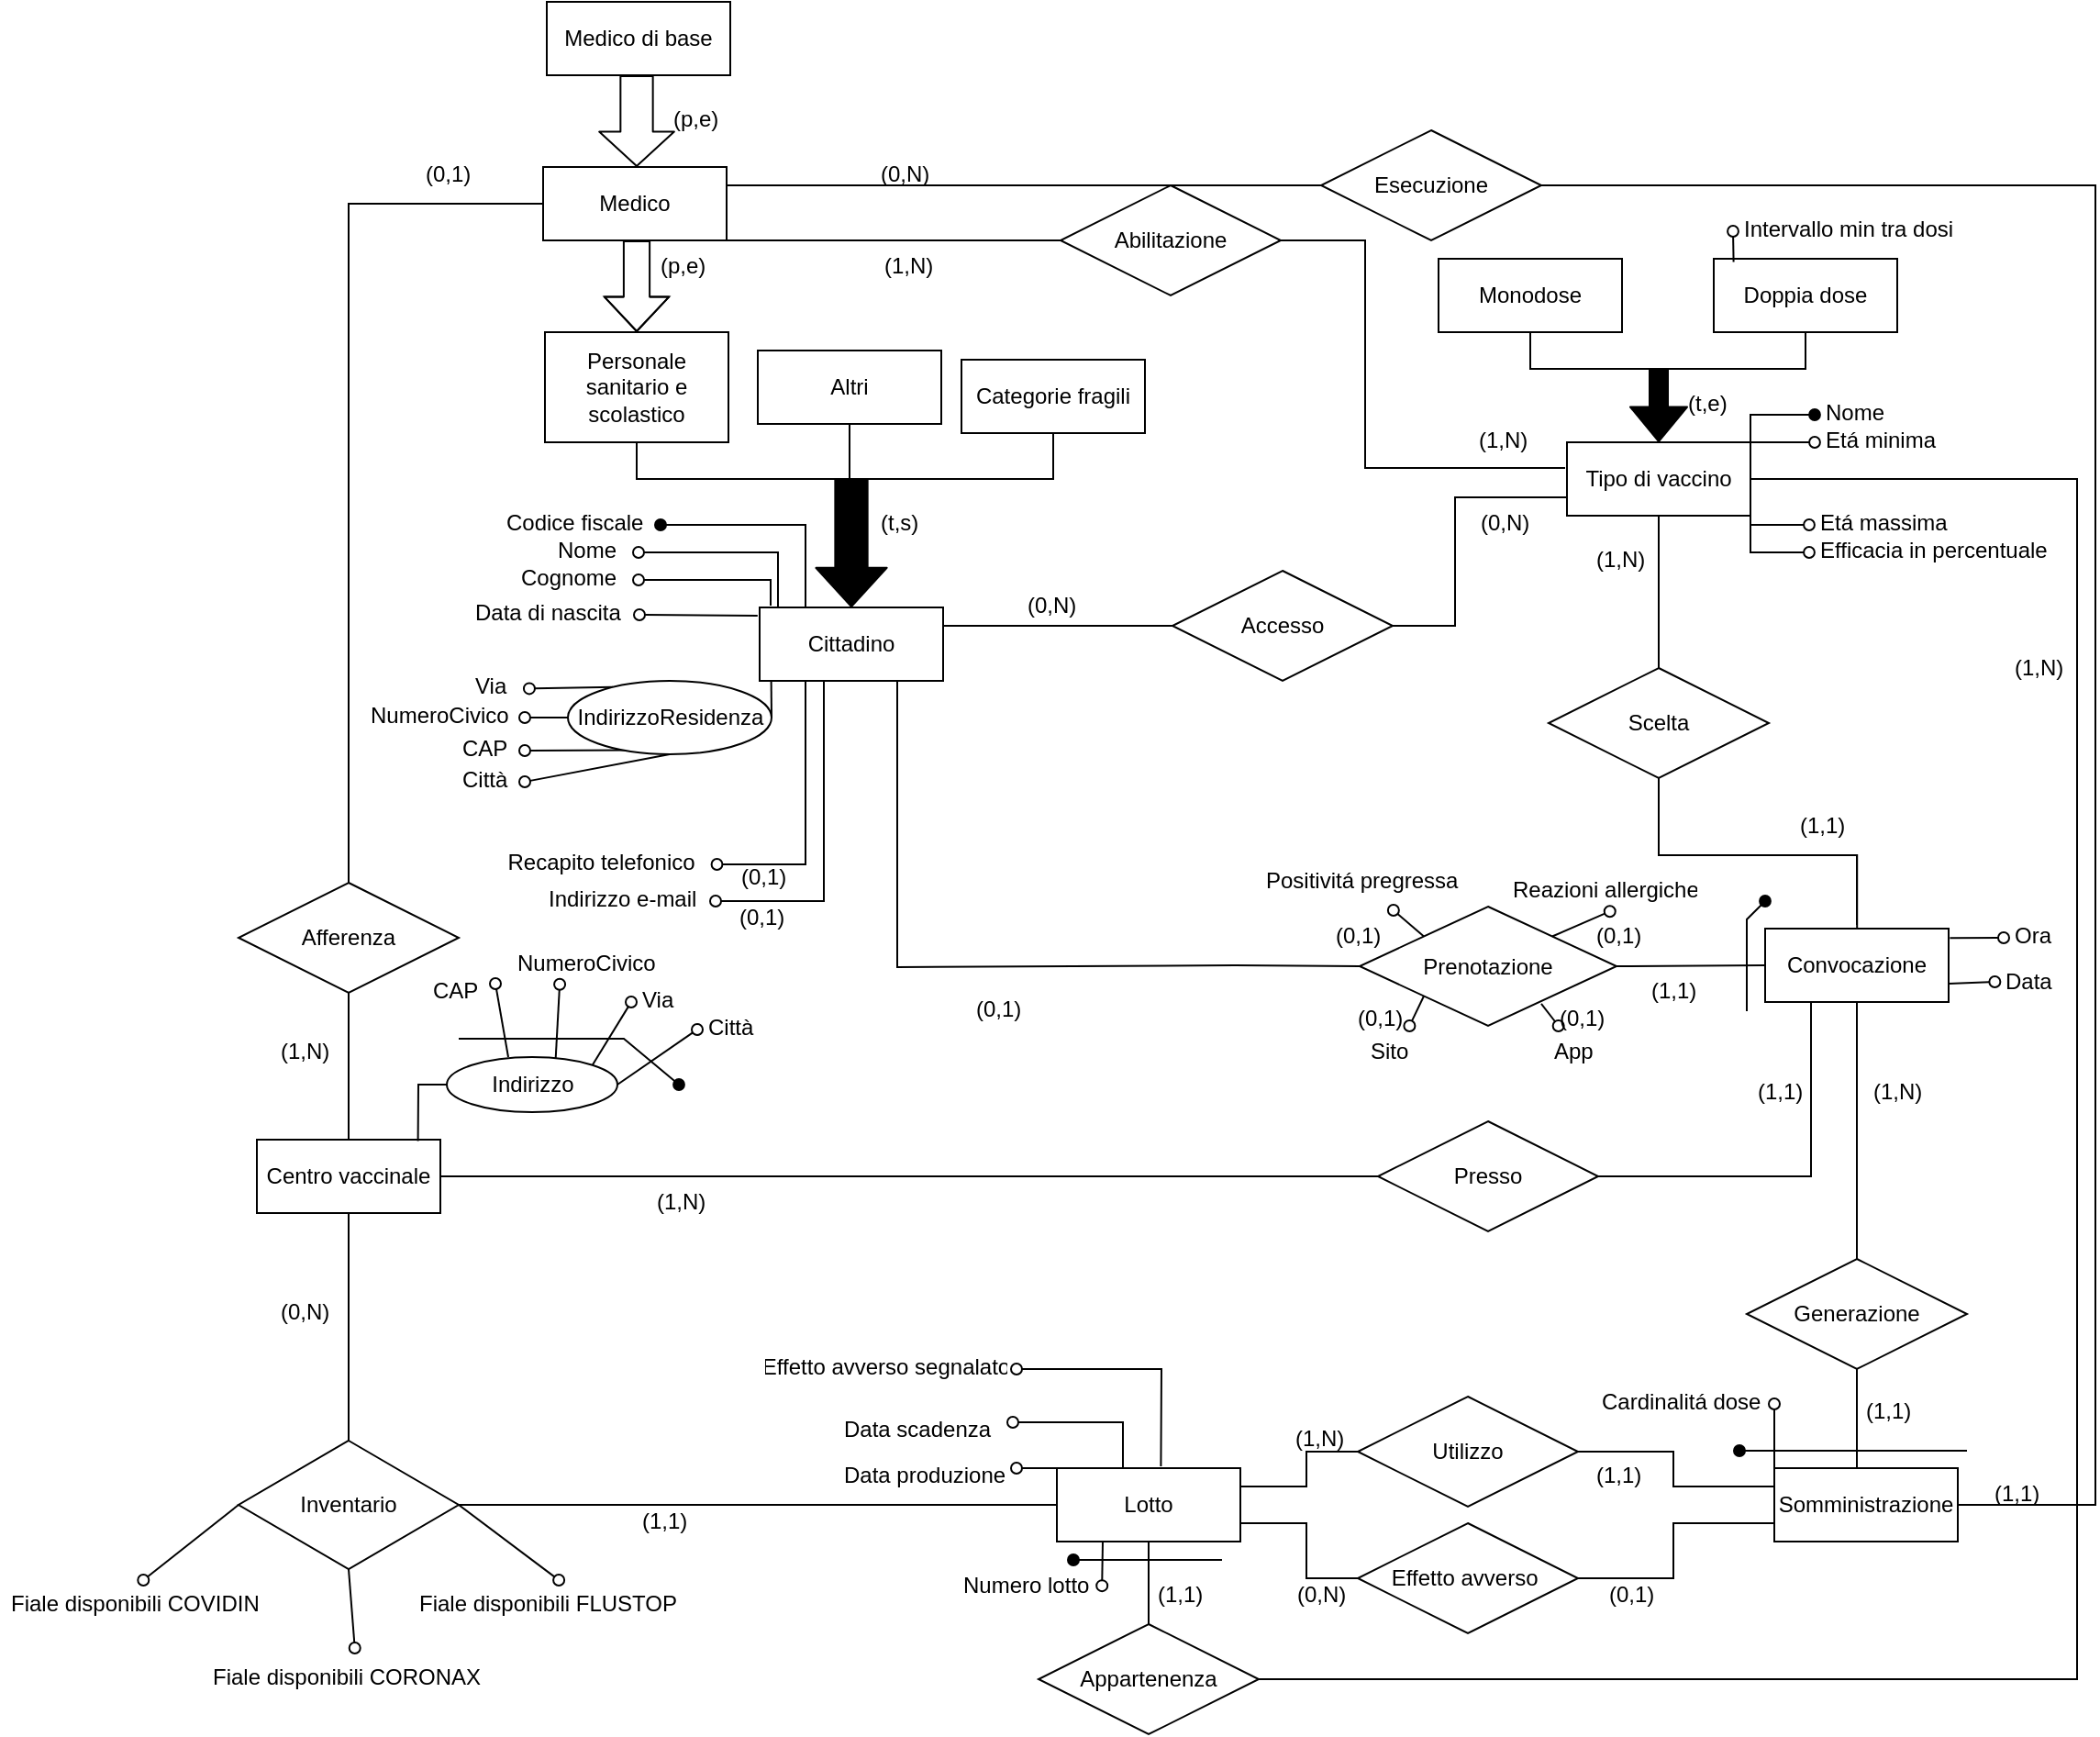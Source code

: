 <mxfile version="16.5.2" type="device"><diagram id="J8e48id7lene4B9z9MyO" name="Page-1"><mxGraphModel dx="1070" dy="587" grid="1" gridSize="10" guides="1" tooltips="1" connect="1" arrows="1" fold="1" page="1" pageScale="1" pageWidth="827" pageHeight="1169" math="0" shadow="0"><root><mxCell id="0"/><mxCell id="1" parent="0"/><mxCell id="CcGG4xX0fcOLnZMbRFXg-1" value="" style="endArrow=none;html=1;endSize=5.9;fillColor=#000000;exitX=0.005;exitY=0.5;exitDx=0;exitDy=0;endFill=0;startArrow=oval;startFill=0;entryX=1;entryY=0.75;entryDx=0;entryDy=0;rounded=0;exitPerimeter=0;" edge="1" parent="1" source="CcGG4xX0fcOLnZMbRFXg-67" target="CcGG4xX0fcOLnZMbRFXg-65"><mxGeometry width="50" height="50" relative="1" as="geometry"><mxPoint x="1242" y="570" as="sourcePoint"/><mxPoint x="1222" y="620" as="targetPoint"/><Array as="points"/></mxGeometry></mxCell><mxCell id="CcGG4xX0fcOLnZMbRFXg-2" value="" style="endArrow=oval;html=1;rounded=0;exitX=0.25;exitY=0;exitDx=0;exitDy=0;endFill=1;entryX=1;entryY=0.5;entryDx=0;entryDy=0;" edge="1" parent="1" source="CcGG4xX0fcOLnZMbRFXg-134" target="CcGG4xX0fcOLnZMbRFXg-4"><mxGeometry relative="1" as="geometry"><mxPoint x="754" y="400" as="sourcePoint"/><mxPoint x="784" y="460" as="targetPoint"/><Array as="points"><mxPoint x="669" y="405"/></Array></mxGeometry></mxCell><mxCell id="CcGG4xX0fcOLnZMbRFXg-3" value="" style="shape=flexArrow;endArrow=classic;html=1;width=17.647;endSize=6.688;entryX=0.5;entryY=0;entryDx=0;entryDy=0;fillColor=#000000;" edge="1" parent="1" target="CcGG4xX0fcOLnZMbRFXg-134"><mxGeometry width="50" height="50" relative="1" as="geometry"><mxPoint x="694" y="380" as="sourcePoint"/><mxPoint x="714" y="340" as="targetPoint"/></mxGeometry></mxCell><mxCell id="CcGG4xX0fcOLnZMbRFXg-4" value="Codice fiscale" style="text;strokeColor=none;fillColor=none;spacingLeft=4;spacingRight=4;overflow=hidden;rotatable=0;points=[[0,0.5],[1,0.5]];portConstraint=eastwest;fontSize=12;" vertex="1" parent="1"><mxGeometry x="500" y="390" width="90" height="30" as="geometry"/></mxCell><mxCell id="CcGG4xX0fcOLnZMbRFXg-5" value="" style="edgeStyle=none;rounded=0;orthogonalLoop=1;jettySize=auto;html=1;endArrow=none;endFill=0;exitX=1;exitY=0.5;exitDx=0;exitDy=0;startArrow=oval;startFill=0;" edge="1" parent="1" source="CcGG4xX0fcOLnZMbRFXg-7"><mxGeometry relative="1" as="geometry"><mxPoint x="650" y="449" as="targetPoint"/><Array as="points"><mxPoint x="650" y="435"/></Array></mxGeometry></mxCell><mxCell id="CcGG4xX0fcOLnZMbRFXg-6" value="Nome" style="text;strokeColor=none;fillColor=none;spacingLeft=4;spacingRight=4;overflow=hidden;rotatable=0;points=[[0,0.5],[1,0.5]];portConstraint=eastwest;fontSize=12;" vertex="1" parent="1"><mxGeometry x="528" y="405" width="50" height="30" as="geometry"/></mxCell><mxCell id="CcGG4xX0fcOLnZMbRFXg-7" value="Cognome" style="text;strokeColor=none;fillColor=none;spacingLeft=4;spacingRight=4;overflow=hidden;rotatable=0;points=[[0,0.5],[1,0.5]];portConstraint=eastwest;fontSize=12;" vertex="1" parent="1"><mxGeometry x="508" y="420" width="70" height="30" as="geometry"/></mxCell><mxCell id="CcGG4xX0fcOLnZMbRFXg-8" value="Data di nascita" style="text;strokeColor=none;fillColor=none;spacingLeft=4;spacingRight=4;overflow=hidden;rotatable=0;points=[[0,0.5],[1,0.5]];portConstraint=eastwest;fontSize=12;" vertex="1" parent="1"><mxGeometry x="483" y="439" width="95.5" height="30" as="geometry"/></mxCell><mxCell id="CcGG4xX0fcOLnZMbRFXg-9" value="Via" style="text;strokeColor=none;fillColor=none;spacingLeft=4;spacingRight=4;overflow=hidden;rotatable=0;points=[[0,0.5],[1,0.5]];portConstraint=eastwest;fontSize=12;" vertex="1" parent="1"><mxGeometry x="483" y="479" width="33" height="20" as="geometry"/></mxCell><mxCell id="CcGG4xX0fcOLnZMbRFXg-10" value="CAP" style="text;strokeColor=none;fillColor=none;spacingLeft=4;spacingRight=4;overflow=hidden;rotatable=0;points=[[0,0.5],[1,0.5]];portConstraint=eastwest;fontSize=12;" vertex="1" parent="1"><mxGeometry x="476" y="513" width="40" height="30" as="geometry"/></mxCell><mxCell id="CcGG4xX0fcOLnZMbRFXg-11" value="Indirizzo e-mail" style="text;strokeColor=none;fillColor=none;spacingLeft=4;spacingRight=4;overflow=hidden;rotatable=0;points=[[0,0.5],[1,0.5]];portConstraint=eastwest;fontSize=12;" vertex="1" parent="1"><mxGeometry x="523" y="595" width="99" height="30" as="geometry"/></mxCell><mxCell id="CcGG4xX0fcOLnZMbRFXg-12" value="" style="endArrow=none;html=1;entryX=0.1;entryY=0;entryDx=0;entryDy=0;exitX=1;exitY=0.5;exitDx=0;exitDy=0;startArrow=oval;startFill=0;entryPerimeter=0;rounded=0;" edge="1" parent="1" source="CcGG4xX0fcOLnZMbRFXg-6" target="CcGG4xX0fcOLnZMbRFXg-134"><mxGeometry width="50" height="50" relative="1" as="geometry"><mxPoint x="604" y="450" as="sourcePoint"/><mxPoint x="656" y="370" as="targetPoint"/><Array as="points"><mxPoint x="654" y="420"/></Array></mxGeometry></mxCell><mxCell id="CcGG4xX0fcOLnZMbRFXg-13" value="" style="endArrow=none;html=1;entryX=-0.011;entryY=0.112;entryDx=0;entryDy=0;startArrow=oval;startFill=0;exitX=1;exitY=0.5;exitDx=0;exitDy=0;entryPerimeter=0;" edge="1" parent="1" source="CcGG4xX0fcOLnZMbRFXg-8" target="CcGG4xX0fcOLnZMbRFXg-134"><mxGeometry width="50" height="50" relative="1" as="geometry"><mxPoint x="624" y="460" as="sourcePoint"/><mxPoint x="664" y="500" as="targetPoint"/></mxGeometry></mxCell><mxCell id="CcGG4xX0fcOLnZMbRFXg-14" value="" style="endArrow=none;html=1;entryX=0;entryY=0;entryDx=0;entryDy=0;startArrow=oval;startFill=0;" edge="1" parent="1" source="CcGG4xX0fcOLnZMbRFXg-157" target="CcGG4xX0fcOLnZMbRFXg-62"><mxGeometry width="50" height="50" relative="1" as="geometry"><mxPoint x="578.5" y="470" as="sourcePoint"/><mxPoint x="684" y="520" as="targetPoint"/></mxGeometry></mxCell><mxCell id="CcGG4xX0fcOLnZMbRFXg-15" value="" style="endArrow=none;html=1;entryX=0.221;entryY=0.083;entryDx=0;entryDy=0;startArrow=oval;startFill=0;exitX=1.075;exitY=0.76;exitDx=0;exitDy=0;exitPerimeter=0;entryPerimeter=0;" edge="1" parent="1" source="CcGG4xX0fcOLnZMbRFXg-9" target="CcGG4xX0fcOLnZMbRFXg-126"><mxGeometry width="50" height="50" relative="1" as="geometry"><mxPoint x="507" y="504" as="sourcePoint"/><mxPoint x="537.0" y="510" as="targetPoint"/><Array as="points"/></mxGeometry></mxCell><mxCell id="CcGG4xX0fcOLnZMbRFXg-16" value="" style="endArrow=none;html=1;endFill=0;startArrow=oval;startFill=0;exitX=1;exitY=0.5;exitDx=0;exitDy=0;strokeColor=default;rounded=0;entryX=0.35;entryY=0.997;entryDx=0;entryDy=0;entryPerimeter=0;" edge="1" parent="1" target="CcGG4xX0fcOLnZMbRFXg-134"><mxGeometry width="50" height="50" relative="1" as="geometry"><mxPoint x="620" y="610" as="sourcePoint"/><mxPoint x="690.143" y="490" as="targetPoint"/><Array as="points"><mxPoint x="679" y="610"/></Array></mxGeometry></mxCell><mxCell id="CcGG4xX0fcOLnZMbRFXg-17" value="" style="endArrow=none;html=1;entryX=0.5;entryY=1;entryDx=0;entryDy=0;exitX=0.5;exitY=1;exitDx=0;exitDy=0;rounded=0;" edge="1" parent="1" source="CcGG4xX0fcOLnZMbRFXg-19" target="CcGG4xX0fcOLnZMbRFXg-18"><mxGeometry width="50" height="50" relative="1" as="geometry"><mxPoint x="764" y="360" as="sourcePoint"/><mxPoint x="624" y="360" as="targetPoint"/><Array as="points"><mxPoint x="804" y="380"/><mxPoint x="577" y="380"/></Array></mxGeometry></mxCell><mxCell id="CcGG4xX0fcOLnZMbRFXg-18" value="Personale sanitario e scolastico" style="whiteSpace=wrap;html=1;align=center;" vertex="1" parent="1"><mxGeometry x="527" y="300" width="100" height="60" as="geometry"/></mxCell><mxCell id="CcGG4xX0fcOLnZMbRFXg-19" value="Categorie fragili" style="whiteSpace=wrap;html=1;align=center;" vertex="1" parent="1"><mxGeometry x="754" y="315" width="100" height="40" as="geometry"/></mxCell><mxCell id="CcGG4xX0fcOLnZMbRFXg-20" value="" style="shape=flexArrow;endArrow=classic;html=1;width=14.118;endSize=5.9;entryX=0.5;entryY=0;entryDx=0;entryDy=0;exitX=0.5;exitY=1;exitDx=0;exitDy=0;" edge="1" parent="1"><mxGeometry width="50" height="50" relative="1" as="geometry"><mxPoint x="577" y="250" as="sourcePoint"/><mxPoint x="577" y="300" as="targetPoint"/><Array as="points"><mxPoint x="577" y="280"/></Array></mxGeometry></mxCell><mxCell id="CcGG4xX0fcOLnZMbRFXg-21" value="Medico" style="whiteSpace=wrap;html=1;align=center;" vertex="1" parent="1"><mxGeometry x="526" y="210" width="100" height="40" as="geometry"/></mxCell><mxCell id="CcGG4xX0fcOLnZMbRFXg-22" value="" style="shape=flexArrow;endArrow=classic;html=1;width=17.647;endSize=5.9;endWidth=22.215;exitX=0.5;exitY=1;exitDx=0;exitDy=0;exitPerimeter=0;" edge="1" parent="1"><mxGeometry width="50" height="50" relative="1" as="geometry"><mxPoint x="577" y="160" as="sourcePoint"/><mxPoint x="577" y="210" as="targetPoint"/><Array as="points"/></mxGeometry></mxCell><mxCell id="CcGG4xX0fcOLnZMbRFXg-23" value="Medico di base" style="whiteSpace=wrap;html=1;align=center;" vertex="1" parent="1"><mxGeometry x="528" y="120" width="100" height="40" as="geometry"/></mxCell><mxCell id="CcGG4xX0fcOLnZMbRFXg-24" value="Abilitazione" style="shape=rhombus;perimeter=rhombusPerimeter;whiteSpace=wrap;html=1;align=center;" vertex="1" parent="1"><mxGeometry x="808" y="220" width="120" height="60" as="geometry"/></mxCell><mxCell id="CcGG4xX0fcOLnZMbRFXg-25" value="" style="endArrow=none;html=1;endSize=5.9;exitX=1;exitY=1;exitDx=0;exitDy=0;entryX=0;entryY=0.5;entryDx=0;entryDy=0;" edge="1" parent="1" source="CcGG4xX0fcOLnZMbRFXg-21" target="CcGG4xX0fcOLnZMbRFXg-24"><mxGeometry width="50" height="50" relative="1" as="geometry"><mxPoint x="764" y="240" as="sourcePoint"/><mxPoint x="814" y="190" as="targetPoint"/></mxGeometry></mxCell><mxCell id="CcGG4xX0fcOLnZMbRFXg-26" value="Accesso" style="shape=rhombus;perimeter=rhombusPerimeter;whiteSpace=wrap;html=1;align=center;" vertex="1" parent="1"><mxGeometry x="869" y="430" width="120" height="60" as="geometry"/></mxCell><mxCell id="CcGG4xX0fcOLnZMbRFXg-27" value="" style="endArrow=none;html=1;endSize=5.9;exitX=1;exitY=0.25;exitDx=0;exitDy=0;entryX=0;entryY=0.5;entryDx=0;entryDy=0;" edge="1" parent="1" source="CcGG4xX0fcOLnZMbRFXg-134" target="CcGG4xX0fcOLnZMbRFXg-26"><mxGeometry width="50" height="50" relative="1" as="geometry"><mxPoint x="894" y="500" as="sourcePoint"/><mxPoint x="944" y="450" as="targetPoint"/><Array as="points"/></mxGeometry></mxCell><mxCell id="CcGG4xX0fcOLnZMbRFXg-28" value="Tipo di vaccino" style="whiteSpace=wrap;html=1;align=center;" vertex="1" parent="1"><mxGeometry x="1084" y="360" width="100" height="40" as="geometry"/></mxCell><mxCell id="CcGG4xX0fcOLnZMbRFXg-29" value="" style="endArrow=none;html=1;endSize=5.9;entryX=1;entryY=0.5;entryDx=0;entryDy=0;exitX=0;exitY=0.75;exitDx=0;exitDy=0;strokeColor=default;rounded=0;" edge="1" parent="1" source="CcGG4xX0fcOLnZMbRFXg-28" target="CcGG4xX0fcOLnZMbRFXg-26"><mxGeometry width="50" height="50" relative="1" as="geometry"><mxPoint x="1024" y="460" as="sourcePoint"/><mxPoint x="1074" y="410" as="targetPoint"/><Array as="points"><mxPoint x="1023" y="390"/><mxPoint x="1023" y="460"/></Array></mxGeometry></mxCell><mxCell id="CcGG4xX0fcOLnZMbRFXg-30" value="" style="shape=flexArrow;endArrow=classic;html=1;endSize=5.9;entryX=0.5;entryY=0;entryDx=0;entryDy=0;fillColor=#000000;" edge="1" parent="1" target="CcGG4xX0fcOLnZMbRFXg-28"><mxGeometry width="50" height="50" relative="1" as="geometry"><mxPoint x="1134" y="320" as="sourcePoint"/><mxPoint x="1164" y="270" as="targetPoint"/></mxGeometry></mxCell><mxCell id="CcGG4xX0fcOLnZMbRFXg-31" value="Monodose" style="whiteSpace=wrap;html=1;align=center;" vertex="1" parent="1"><mxGeometry x="1014" y="260" width="100" height="40" as="geometry"/></mxCell><mxCell id="CcGG4xX0fcOLnZMbRFXg-32" value="Doppia dose" style="whiteSpace=wrap;html=1;align=center;" vertex="1" parent="1"><mxGeometry x="1164" y="260" width="100" height="40" as="geometry"/></mxCell><mxCell id="CcGG4xX0fcOLnZMbRFXg-33" value="" style="endArrow=none;html=1;endSize=5.9;entryX=0.5;entryY=1;entryDx=0;entryDy=0;exitX=0.5;exitY=1;exitDx=0;exitDy=0;rounded=0;" edge="1" parent="1" source="CcGG4xX0fcOLnZMbRFXg-32" target="CcGG4xX0fcOLnZMbRFXg-31"><mxGeometry width="50" height="50" relative="1" as="geometry"><mxPoint x="1034" y="360" as="sourcePoint"/><mxPoint x="1084" y="310" as="targetPoint"/><Array as="points"><mxPoint x="1214" y="320"/><mxPoint x="1134" y="320"/><mxPoint x="1064" y="320"/></Array></mxGeometry></mxCell><mxCell id="CcGG4xX0fcOLnZMbRFXg-34" value="Nome" style="text;strokeColor=none;fillColor=none;spacingLeft=4;spacingRight=4;overflow=hidden;rotatable=0;points=[[0,0.5],[1,0.5]];portConstraint=eastwest;fontSize=12;" vertex="1" parent="1"><mxGeometry x="1219" y="330" width="50" height="30" as="geometry"/></mxCell><mxCell id="CcGG4xX0fcOLnZMbRFXg-35" value="Etá minima" style="text;strokeColor=none;fillColor=none;spacingLeft=4;spacingRight=4;overflow=hidden;rotatable=0;points=[[0,0.5],[1,0.5]];portConstraint=eastwest;fontSize=12;" vertex="1" parent="1"><mxGeometry x="1219" y="345" width="80" height="30" as="geometry"/></mxCell><mxCell id="CcGG4xX0fcOLnZMbRFXg-36" value="" style="endArrow=oval;html=1;endSize=5.9;entryX=0;entryY=0.5;entryDx=0;entryDy=0;endFill=1;rounded=0;" edge="1" parent="1" target="CcGG4xX0fcOLnZMbRFXg-34"><mxGeometry width="50" height="50" relative="1" as="geometry"><mxPoint x="1184" y="360" as="sourcePoint"/><mxPoint x="1256" y="340" as="targetPoint"/><Array as="points"><mxPoint x="1184" y="345"/></Array></mxGeometry></mxCell><mxCell id="CcGG4xX0fcOLnZMbRFXg-37" value="Etá massima" style="text;strokeColor=none;fillColor=none;spacingLeft=4;spacingRight=4;overflow=hidden;rotatable=0;points=[[0,0.5],[1,0.5]];portConstraint=eastwest;fontSize=12;" vertex="1" parent="1"><mxGeometry x="1216" y="390" width="90" height="30" as="geometry"/></mxCell><mxCell id="CcGG4xX0fcOLnZMbRFXg-38" value="" style="endArrow=oval;html=1;endSize=5.9;exitX=1;exitY=0;exitDx=0;exitDy=0;entryX=0;entryY=0.5;entryDx=0;entryDy=0;endFill=0;rounded=0;" edge="1" parent="1" source="CcGG4xX0fcOLnZMbRFXg-28" target="CcGG4xX0fcOLnZMbRFXg-35"><mxGeometry width="50" height="50" relative="1" as="geometry"><mxPoint x="1184" y="540" as="sourcePoint"/><mxPoint x="1234" y="490" as="targetPoint"/><Array as="points"/></mxGeometry></mxCell><mxCell id="CcGG4xX0fcOLnZMbRFXg-39" value="" style="endArrow=oval;html=1;endSize=5.9;entryX=0;entryY=0.5;entryDx=0;entryDy=0;endFill=0;rounded=0;" edge="1" parent="1" target="CcGG4xX0fcOLnZMbRFXg-37"><mxGeometry width="50" height="50" relative="1" as="geometry"><mxPoint x="1184" y="405" as="sourcePoint"/><mxPoint x="1224" y="480" as="targetPoint"/><Array as="points"/></mxGeometry></mxCell><mxCell id="CcGG4xX0fcOLnZMbRFXg-40" value="Efficacia in percentuale" style="text;strokeColor=none;fillColor=none;spacingLeft=4;spacingRight=4;overflow=hidden;rotatable=0;points=[[0,0.5],[1,0.5]];portConstraint=eastwest;fontSize=12;" vertex="1" parent="1"><mxGeometry x="1216" y="405" width="138" height="30" as="geometry"/></mxCell><mxCell id="CcGG4xX0fcOLnZMbRFXg-41" value="" style="endArrow=oval;html=1;endSize=5.9;entryX=0;entryY=0.5;entryDx=0;entryDy=0;endFill=0;rounded=0;exitX=1;exitY=1;exitDx=0;exitDy=0;" edge="1" parent="1" source="CcGG4xX0fcOLnZMbRFXg-28" target="CcGG4xX0fcOLnZMbRFXg-40"><mxGeometry width="50" height="50" relative="1" as="geometry"><mxPoint x="1153" y="402" as="sourcePoint"/><mxPoint x="1174" y="570" as="targetPoint"/><Array as="points"><mxPoint x="1184" y="420"/></Array></mxGeometry></mxCell><mxCell id="CcGG4xX0fcOLnZMbRFXg-42" value="" style="endArrow=none;html=1;endSize=5.9;exitX=1;exitY=0.5;exitDx=0;exitDy=0;rounded=0;" edge="1" parent="1" source="CcGG4xX0fcOLnZMbRFXg-24"><mxGeometry width="50" height="50" relative="1" as="geometry"><mxPoint x="934" y="310" as="sourcePoint"/><mxPoint x="1083" y="374" as="targetPoint"/><Array as="points"><mxPoint x="974" y="250"/><mxPoint x="974" y="374"/></Array></mxGeometry></mxCell><mxCell id="CcGG4xX0fcOLnZMbRFXg-43" value="Intervallo min tra dosi" style="text;strokeColor=none;fillColor=none;spacingLeft=4;spacingRight=4;overflow=hidden;rotatable=0;points=[[0,0.5],[1,0.5]];portConstraint=eastwest;fontSize=12;" vertex="1" parent="1"><mxGeometry x="1174.5" y="230" width="139" height="30" as="geometry"/></mxCell><mxCell id="CcGG4xX0fcOLnZMbRFXg-44" value="" style="endArrow=oval;html=1;endSize=5.9;exitX=0.108;exitY=0.044;exitDx=0;exitDy=0;entryX=0;entryY=0.5;entryDx=0;entryDy=0;endFill=0;rounded=0;exitPerimeter=0;" edge="1" parent="1" source="CcGG4xX0fcOLnZMbRFXg-32" target="CcGG4xX0fcOLnZMbRFXg-43"><mxGeometry width="50" height="50" relative="1" as="geometry"><mxPoint x="1178.5" y="260" as="sourcePoint"/><mxPoint x="1179" y="244" as="targetPoint"/><Array as="points"/></mxGeometry></mxCell><mxCell id="CcGG4xX0fcOLnZMbRFXg-45" value="(1,N)" style="text;strokeColor=none;fillColor=none;spacingLeft=4;spacingRight=4;overflow=hidden;rotatable=0;points=[[0,0.5],[1,0.5]];portConstraint=eastwest;fontSize=12;" vertex="1" parent="1"><mxGeometry x="1030" y="345" width="40" height="30" as="geometry"/></mxCell><mxCell id="CcGG4xX0fcOLnZMbRFXg-46" value="(t,e)" style="text;strokeColor=none;fillColor=none;spacingLeft=4;spacingRight=4;overflow=hidden;rotatable=0;points=[[0,0.5],[1,0.5]];portConstraint=eastwest;fontSize=12;" vertex="1" parent="1"><mxGeometry x="1144" y="325" width="40" height="20" as="geometry"/></mxCell><mxCell id="CcGG4xX0fcOLnZMbRFXg-47" value="(t,s)" style="text;strokeColor=none;fillColor=none;spacingLeft=4;spacingRight=4;overflow=hidden;rotatable=0;points=[[0,0.5],[1,0.5]];portConstraint=eastwest;fontSize=12;" vertex="1" parent="1"><mxGeometry x="704" y="390" width="40" height="30" as="geometry"/></mxCell><mxCell id="CcGG4xX0fcOLnZMbRFXg-48" value="(p,e)" style="text;strokeColor=none;fillColor=none;spacingLeft=4;spacingRight=4;overflow=hidden;rotatable=0;points=[[0,0.5],[1,0.5]];portConstraint=eastwest;fontSize=12;" vertex="1" parent="1"><mxGeometry x="584" y="250" width="40" height="30" as="geometry"/></mxCell><mxCell id="CcGG4xX0fcOLnZMbRFXg-49" value="(p,e)" style="text;strokeColor=none;fillColor=none;spacingLeft=4;spacingRight=4;overflow=hidden;rotatable=0;points=[[0,0.5],[1,0.5]];portConstraint=eastwest;fontSize=12;" vertex="1" parent="1"><mxGeometry x="591" y="170" width="40" height="30" as="geometry"/></mxCell><mxCell id="CcGG4xX0fcOLnZMbRFXg-50" value="Afferenza" style="shape=rhombus;perimeter=rhombusPerimeter;whiteSpace=wrap;html=1;align=center;" vertex="1" parent="1"><mxGeometry x="360" y="600" width="120" height="60" as="geometry"/></mxCell><mxCell id="CcGG4xX0fcOLnZMbRFXg-51" value="" style="endArrow=none;html=1;endSize=5.9;fillColor=#000000;exitX=0.5;exitY=0;exitDx=0;exitDy=0;entryX=0;entryY=0.5;entryDx=0;entryDy=0;rounded=0;" edge="1" parent="1" source="CcGG4xX0fcOLnZMbRFXg-50" target="CcGG4xX0fcOLnZMbRFXg-21"><mxGeometry width="50" height="50" relative="1" as="geometry"><mxPoint x="444" y="460" as="sourcePoint"/><mxPoint x="474" y="180" as="targetPoint"/><Array as="points"><mxPoint x="420" y="230"/></Array></mxGeometry></mxCell><mxCell id="CcGG4xX0fcOLnZMbRFXg-52" value="Centro vaccinale" style="whiteSpace=wrap;html=1;align=center;" vertex="1" parent="1"><mxGeometry x="370" y="740" width="100" height="40" as="geometry"/></mxCell><mxCell id="CcGG4xX0fcOLnZMbRFXg-53" value="" style="endArrow=none;html=1;endSize=5.9;fillColor=#000000;exitX=0.5;exitY=1;exitDx=0;exitDy=0;entryX=0.5;entryY=0;entryDx=0;entryDy=0;" edge="1" parent="1" source="CcGG4xX0fcOLnZMbRFXg-50" target="CcGG4xX0fcOLnZMbRFXg-52"><mxGeometry width="50" height="50" relative="1" as="geometry"><mxPoint x="560" y="700" as="sourcePoint"/><mxPoint x="610" y="650" as="targetPoint"/></mxGeometry></mxCell><mxCell id="CcGG4xX0fcOLnZMbRFXg-54" value="Via " style="text;strokeColor=none;fillColor=none;spacingLeft=4;spacingRight=4;overflow=hidden;rotatable=0;points=[[0,0.5],[1,0.5]];portConstraint=eastwest;fontSize=12;" vertex="1" parent="1"><mxGeometry x="574" y="650" width="40" height="30" as="geometry"/></mxCell><mxCell id="CcGG4xX0fcOLnZMbRFXg-55" value="CAP" style="text;strokeColor=none;fillColor=none;spacingLeft=4;spacingRight=4;overflow=hidden;rotatable=0;points=[[0,0.5],[1,0.5]];portConstraint=eastwest;fontSize=12;" vertex="1" parent="1"><mxGeometry x="460" y="645" width="40" height="20" as="geometry"/></mxCell><mxCell id="CcGG4xX0fcOLnZMbRFXg-56" value="" style="endArrow=none;html=1;endSize=5.9;fillColor=#000000;startArrow=oval;startFill=0;entryX=1;entryY=0;entryDx=0;entryDy=0;exitX=0;exitY=0.5;exitDx=0;exitDy=0;" edge="1" parent="1" source="CcGG4xX0fcOLnZMbRFXg-54" target="CcGG4xX0fcOLnZMbRFXg-129"><mxGeometry width="50" height="50" relative="1" as="geometry"><mxPoint x="573" y="690" as="sourcePoint"/><mxPoint x="671" y="670" as="targetPoint"/></mxGeometry></mxCell><mxCell id="CcGG4xX0fcOLnZMbRFXg-57" value="" style="endArrow=none;html=1;endSize=5.9;fillColor=#000000;startArrow=oval;startFill=0;exitX=1;exitY=0.5;exitDx=0;exitDy=0;" edge="1" parent="1" source="CcGG4xX0fcOLnZMbRFXg-55"><mxGeometry width="50" height="50" relative="1" as="geometry"><mxPoint x="522" y="670" as="sourcePoint"/><mxPoint x="507" y="695" as="targetPoint"/></mxGeometry></mxCell><mxCell id="CcGG4xX0fcOLnZMbRFXg-58" value="(0,1)" style="text;strokeColor=none;fillColor=none;spacingLeft=4;spacingRight=4;overflow=hidden;rotatable=0;points=[[0,0.5],[1,0.5]];portConstraint=eastwest;fontSize=12;" vertex="1" parent="1"><mxGeometry x="456" y="200" width="40" height="30" as="geometry"/></mxCell><mxCell id="CcGG4xX0fcOLnZMbRFXg-59" value="(1,N)" style="text;strokeColor=none;fillColor=none;spacingLeft=4;spacingRight=4;overflow=hidden;rotatable=0;points=[[0,0.5],[1,0.5]];portConstraint=eastwest;fontSize=12;" vertex="1" parent="1"><mxGeometry x="377" y="678" width="40" height="30" as="geometry"/></mxCell><mxCell id="CcGG4xX0fcOLnZMbRFXg-60" value="Recapito telefonico" style="text;strokeColor=none;fillColor=none;spacingLeft=4;spacingRight=4;overflow=hidden;rotatable=0;points=[[0,0.5],[1,0.5]];portConstraint=eastwest;fontSize=12;" vertex="1" parent="1"><mxGeometry x="500.75" y="575" width="120" height="30" as="geometry"/></mxCell><mxCell id="CcGG4xX0fcOLnZMbRFXg-61" value="" style="endArrow=oval;html=1;endSize=5.9;fillColor=#000000;exitX=0.25;exitY=1;exitDx=0;exitDy=0;endFill=0;entryX=1;entryY=0.5;entryDx=0;entryDy=0;rounded=0;" edge="1" parent="1" source="CcGG4xX0fcOLnZMbRFXg-134" target="CcGG4xX0fcOLnZMbRFXg-60"><mxGeometry width="50" height="50" relative="1" as="geometry"><mxPoint x="724" y="480" as="sourcePoint"/><mxPoint x="944" y="580" as="targetPoint"/><Array as="points"><mxPoint x="669" y="590"/></Array></mxGeometry></mxCell><mxCell id="CcGG4xX0fcOLnZMbRFXg-62" value="Prenotazione " style="shape=rhombus;perimeter=rhombusPerimeter;whiteSpace=wrap;html=1;align=center;" vertex="1" parent="1"><mxGeometry x="971" y="613" width="140" height="65" as="geometry"/></mxCell><mxCell id="CcGG4xX0fcOLnZMbRFXg-63" value="" style="endArrow=none;html=1;endSize=5.9;fillColor=#000000;entryX=0.308;entryY=0.945;entryDx=0;entryDy=0;endFill=0;startArrow=oval;startFill=0;exitX=1;exitY=0.5;exitDx=0;exitDy=0;entryPerimeter=0;" edge="1" parent="1" source="CcGG4xX0fcOLnZMbRFXg-10" target="CcGG4xX0fcOLnZMbRFXg-126"><mxGeometry width="50" height="50" relative="1" as="geometry"><mxPoint x="547" y="550" as="sourcePoint"/><mxPoint x="561.975" y="530" as="targetPoint"/></mxGeometry></mxCell><mxCell id="CcGG4xX0fcOLnZMbRFXg-64" value="" style="endArrow=none;html=1;endSize=5.9;fillColor=#000000;entryX=0;entryY=0.5;entryDx=0;entryDy=0;startArrow=none;rounded=0;exitX=0.75;exitY=1;exitDx=0;exitDy=0;" edge="1" parent="1" source="CcGG4xX0fcOLnZMbRFXg-134" target="CcGG4xX0fcOLnZMbRFXg-62"><mxGeometry width="50" height="50" relative="1" as="geometry"><mxPoint x="714" y="480" as="sourcePoint"/><mxPoint x="904" y="560" as="targetPoint"/><Array as="points"><mxPoint x="719" y="510"/><mxPoint x="719" y="646"/><mxPoint x="903" y="645"/></Array></mxGeometry></mxCell><mxCell id="CcGG4xX0fcOLnZMbRFXg-65" value="Convocazione" style="whiteSpace=wrap;html=1;align=center;" vertex="1" parent="1"><mxGeometry x="1192" y="625" width="100" height="40" as="geometry"/></mxCell><mxCell id="CcGG4xX0fcOLnZMbRFXg-66" value="" style="endArrow=none;html=1;endSize=5.9;fillColor=#000000;exitX=1;exitY=0.5;exitDx=0;exitDy=0;entryX=0;entryY=0.5;entryDx=0;entryDy=0;rounded=0;" edge="1" parent="1" source="CcGG4xX0fcOLnZMbRFXg-62" target="CcGG4xX0fcOLnZMbRFXg-65"><mxGeometry width="50" height="50" relative="1" as="geometry"><mxPoint x="1124" y="600" as="sourcePoint"/><mxPoint x="1174" y="550" as="targetPoint"/><Array as="points"/></mxGeometry></mxCell><mxCell id="CcGG4xX0fcOLnZMbRFXg-67" value="Data " style="text;strokeColor=none;fillColor=none;spacingLeft=4;spacingRight=4;overflow=hidden;rotatable=0;points=[[0,0.5],[1,0.5]];portConstraint=eastwest;fontSize=12;" vertex="1" parent="1"><mxGeometry x="1317" y="640" width="37" height="28" as="geometry"/></mxCell><mxCell id="CcGG4xX0fcOLnZMbRFXg-68" value="Ora" style="text;strokeColor=none;fillColor=none;spacingLeft=4;spacingRight=4;overflow=hidden;rotatable=0;points=[[0,0.5],[1,0.5]];portConstraint=eastwest;fontSize=12;" vertex="1" parent="1"><mxGeometry x="1322" y="615" width="32" height="30" as="geometry"/></mxCell><mxCell id="CcGG4xX0fcOLnZMbRFXg-69" value="" style="endArrow=none;html=1;endSize=5.9;fillColor=#000000;exitX=0;exitY=0.5;exitDx=0;exitDy=0;endFill=0;startArrow=oval;startFill=0;entryX=1.007;entryY=0.128;entryDx=0;entryDy=0;rounded=0;entryPerimeter=0;" edge="1" parent="1" source="CcGG4xX0fcOLnZMbRFXg-68" target="CcGG4xX0fcOLnZMbRFXg-65"><mxGeometry width="50" height="50" relative="1" as="geometry"><mxPoint x="1122" y="780" as="sourcePoint"/><mxPoint x="1302" y="730" as="targetPoint"/><Array as="points"/></mxGeometry></mxCell><mxCell id="CcGG4xX0fcOLnZMbRFXg-70" value="" style="endArrow=oval;html=1;endSize=5.9;fillColor=#000000;endFill=1;rounded=0;" edge="1" parent="1"><mxGeometry width="50" height="50" relative="1" as="geometry"><mxPoint x="1182" y="670" as="sourcePoint"/><mxPoint x="1192" y="610" as="targetPoint"/><Array as="points"><mxPoint x="1182" y="620"/></Array></mxGeometry></mxCell><mxCell id="CcGG4xX0fcOLnZMbRFXg-71" value="Presso" style="shape=rhombus;perimeter=rhombusPerimeter;whiteSpace=wrap;html=1;align=center;" vertex="1" parent="1"><mxGeometry x="981" y="730" width="120" height="60" as="geometry"/></mxCell><mxCell id="CcGG4xX0fcOLnZMbRFXg-72" value="(1,1)" style="text;strokeColor=none;fillColor=none;spacingLeft=4;spacingRight=4;overflow=hidden;rotatable=0;points=[[0,0.5],[1,0.5]];portConstraint=eastwest;fontSize=12;" vertex="1" parent="1"><mxGeometry x="1182" y="700" width="40" height="30" as="geometry"/></mxCell><mxCell id="CcGG4xX0fcOLnZMbRFXg-73" value="(0,1)" style="text;strokeColor=none;fillColor=none;spacingLeft=4;spacingRight=4;overflow=hidden;rotatable=0;points=[[0,0.5],[1,0.5]];portConstraint=eastwest;fontSize=12;" vertex="1" parent="1"><mxGeometry x="756" y="655" width="40" height="30" as="geometry"/></mxCell><mxCell id="CcGG4xX0fcOLnZMbRFXg-74" value="(1,1)" style="text;strokeColor=none;fillColor=none;spacingLeft=4;spacingRight=4;overflow=hidden;rotatable=0;points=[[0,0.5],[1,0.5]];portConstraint=eastwest;fontSize=12;" vertex="1" parent="1"><mxGeometry x="1124" y="645" width="40" height="30" as="geometry"/></mxCell><mxCell id="CcGG4xX0fcOLnZMbRFXg-75" value="Somministrazione" style="whiteSpace=wrap;html=1;align=center;" vertex="1" parent="1"><mxGeometry x="1197" y="919" width="100" height="40" as="geometry"/></mxCell><mxCell id="CcGG4xX0fcOLnZMbRFXg-76" value="" style="endArrow=none;html=1;entryX=0.5;entryY=1;entryDx=0;entryDy=0;exitX=0.5;exitY=0;exitDx=0;exitDy=0;" edge="1" parent="1" source="CcGG4xX0fcOLnZMbRFXg-136" target="CcGG4xX0fcOLnZMbRFXg-65"><mxGeometry width="50" height="50" relative="1" as="geometry"><mxPoint x="1084" y="1090" as="sourcePoint"/><mxPoint x="1134" y="1040" as="targetPoint"/></mxGeometry></mxCell><mxCell id="CcGG4xX0fcOLnZMbRFXg-77" value="" style="endArrow=none;html=1;entryX=0.5;entryY=1;entryDx=0;entryDy=0;" edge="1" parent="1" target="CcGG4xX0fcOLnZMbRFXg-136"><mxGeometry width="50" height="50" relative="1" as="geometry"><mxPoint x="1242" y="919" as="sourcePoint"/><mxPoint x="1242" y="869.0" as="targetPoint"/></mxGeometry></mxCell><mxCell id="CcGG4xX0fcOLnZMbRFXg-78" value="(1,1)" style="text;strokeColor=none;fillColor=none;spacingLeft=4;spacingRight=4;overflow=hidden;rotatable=0;points=[[0,0.5],[1,0.5]];portConstraint=eastwest;fontSize=12;" vertex="1" parent="1"><mxGeometry x="1241" y="874" width="40" height="30" as="geometry"/></mxCell><mxCell id="CcGG4xX0fcOLnZMbRFXg-79" value="Utilizzo" style="shape=rhombus;perimeter=rhombusPerimeter;whiteSpace=wrap;html=1;align=center;" vertex="1" parent="1"><mxGeometry x="970" y="880" width="120" height="60" as="geometry"/></mxCell><mxCell id="CcGG4xX0fcOLnZMbRFXg-80" value="" style="endArrow=none;html=1;entryX=0;entryY=0.25;entryDx=0;entryDy=0;exitX=1;exitY=0.5;exitDx=0;exitDy=0;rounded=0;" edge="1" parent="1" source="CcGG4xX0fcOLnZMbRFXg-79" target="CcGG4xX0fcOLnZMbRFXg-75"><mxGeometry width="50" height="50" relative="1" as="geometry"><mxPoint x="1103" y="939" as="sourcePoint"/><mxPoint x="802" y="919" as="targetPoint"/><Array as="points"><mxPoint x="1142" y="910"/><mxPoint x="1142" y="929"/></Array></mxGeometry></mxCell><mxCell id="CcGG4xX0fcOLnZMbRFXg-81" value="" style="endArrow=none;html=1;entryX=0;entryY=0.5;entryDx=0;entryDy=0;exitX=1;exitY=0.25;exitDx=0;exitDy=0;rounded=0;" edge="1" parent="1" source="CcGG4xX0fcOLnZMbRFXg-82" target="CcGG4xX0fcOLnZMbRFXg-79"><mxGeometry width="50" height="50" relative="1" as="geometry"><mxPoint x="934" y="939" as="sourcePoint"/><mxPoint x="964" y="949" as="targetPoint"/><Array as="points"><mxPoint x="942" y="929"/><mxPoint x="942" y="910"/></Array></mxGeometry></mxCell><mxCell id="CcGG4xX0fcOLnZMbRFXg-82" value="Lotto" style="whiteSpace=wrap;html=1;align=center;" vertex="1" parent="1"><mxGeometry x="806" y="919" width="100" height="40" as="geometry"/></mxCell><mxCell id="CcGG4xX0fcOLnZMbRFXg-83" value="" style="endArrow=oval;html=1;endFill=0;exitX=0.25;exitY=1;exitDx=0;exitDy=0;entryX=1.02;entryY=0.469;entryDx=0;entryDy=0;entryPerimeter=0;" edge="1" parent="1" source="CcGG4xX0fcOLnZMbRFXg-82" target="CcGG4xX0fcOLnZMbRFXg-84"><mxGeometry width="50" height="50" relative="1" as="geometry"><mxPoint x="926" y="969" as="sourcePoint"/><mxPoint x="816" y="869" as="targetPoint"/><Array as="points"/></mxGeometry></mxCell><mxCell id="CcGG4xX0fcOLnZMbRFXg-84" value="Numero lotto" style="text;strokeColor=none;fillColor=none;spacingLeft=4;spacingRight=4;overflow=hidden;rotatable=0;points=[[0,0.5],[1,0.5]];portConstraint=eastwest;fontSize=12;" vertex="1" parent="1"><mxGeometry x="749" y="969" width="80" height="30" as="geometry"/></mxCell><mxCell id="CcGG4xX0fcOLnZMbRFXg-85" value="" style="endArrow=oval;html=1;endFill=1;entryX=0.825;entryY=0;entryDx=0;entryDy=0;entryPerimeter=0;" edge="1" parent="1" target="CcGG4xX0fcOLnZMbRFXg-84"><mxGeometry width="50" height="50" relative="1" as="geometry"><mxPoint x="896" y="969" as="sourcePoint"/><mxPoint x="916" y="969" as="targetPoint"/><Array as="points"/></mxGeometry></mxCell><mxCell id="CcGG4xX0fcOLnZMbRFXg-86" value="Appartenenza" style="shape=rhombus;perimeter=rhombusPerimeter;whiteSpace=wrap;html=1;align=center;" vertex="1" parent="1"><mxGeometry x="796" y="1004" width="120" height="60" as="geometry"/></mxCell><mxCell id="CcGG4xX0fcOLnZMbRFXg-87" value="" style="endArrow=none;html=1;entryX=0.5;entryY=1;entryDx=0;entryDy=0;exitX=0.5;exitY=0;exitDx=0;exitDy=0;" edge="1" parent="1" source="CcGG4xX0fcOLnZMbRFXg-86" target="CcGG4xX0fcOLnZMbRFXg-82"><mxGeometry width="50" height="50" relative="1" as="geometry"><mxPoint x="746" y="1099" as="sourcePoint"/><mxPoint x="796" y="1049" as="targetPoint"/></mxGeometry></mxCell><mxCell id="CcGG4xX0fcOLnZMbRFXg-88" value="" style="endArrow=none;html=1;entryX=1;entryY=0.5;entryDx=0;entryDy=0;rounded=0;" edge="1" parent="1" source="CcGG4xX0fcOLnZMbRFXg-28" target="CcGG4xX0fcOLnZMbRFXg-86"><mxGeometry width="50" height="50" relative="1" as="geometry"><mxPoint x="1184" y="390" as="sourcePoint"/><mxPoint x="1424" y="1100" as="targetPoint"/><Array as="points"><mxPoint x="1362" y="380"/><mxPoint x="1362" y="1034"/></Array></mxGeometry></mxCell><mxCell id="CcGG4xX0fcOLnZMbRFXg-89" value="" style="endArrow=none;html=1;entryX=0;entryY=0;entryDx=0;entryDy=0;startArrow=oval;startFill=0;exitX=1;exitY=0.5;exitDx=0;exitDy=0;" edge="1" parent="1" source="CcGG4xX0fcOLnZMbRFXg-91" target="CcGG4xX0fcOLnZMbRFXg-82"><mxGeometry width="50" height="50" relative="1" as="geometry"><mxPoint x="776" y="949" as="sourcePoint"/><mxPoint x="736" y="909" as="targetPoint"/></mxGeometry></mxCell><mxCell id="CcGG4xX0fcOLnZMbRFXg-90" value="" style="endArrow=none;html=1;startArrow=oval;startFill=0;exitX=1;exitY=0.5;exitDx=0;exitDy=0;rounded=0;entryX=0.36;entryY=0.005;entryDx=0;entryDy=0;entryPerimeter=0;" edge="1" parent="1" source="CcGG4xX0fcOLnZMbRFXg-92" target="CcGG4xX0fcOLnZMbRFXg-82"><mxGeometry width="50" height="50" relative="1" as="geometry"><mxPoint x="776" y="929" as="sourcePoint"/><mxPoint x="842" y="917" as="targetPoint"/><Array as="points"><mxPoint x="842" y="894"/></Array></mxGeometry></mxCell><mxCell id="CcGG4xX0fcOLnZMbRFXg-91" value="Data produzione" style="text;strokeColor=none;fillColor=none;spacingLeft=4;spacingRight=4;overflow=hidden;rotatable=0;points=[[0,0.5],[1,0.5]];portConstraint=eastwest;fontSize=12;" vertex="1" parent="1"><mxGeometry x="684" y="909" width="100" height="20" as="geometry"/></mxCell><mxCell id="CcGG4xX0fcOLnZMbRFXg-92" value="Data scadenza" style="text;strokeColor=none;fillColor=none;spacingLeft=4;spacingRight=4;overflow=hidden;rotatable=0;points=[[0,0.5],[1,0.5]];portConstraint=eastwest;fontSize=12;" vertex="1" parent="1"><mxGeometry x="684" y="884" width="98" height="20" as="geometry"/></mxCell><mxCell id="CcGG4xX0fcOLnZMbRFXg-93" value="" style="endArrow=none;html=1;rounded=0;entryX=0.567;entryY=-0.025;entryDx=0;entryDy=0;endFill=0;startArrow=oval;startFill=0;exitX=1;exitY=0.5;exitDx=0;exitDy=0;entryPerimeter=0;" edge="1" parent="1" source="CcGG4xX0fcOLnZMbRFXg-94" target="CcGG4xX0fcOLnZMbRFXg-82"><mxGeometry relative="1" as="geometry"><mxPoint x="806" y="899" as="sourcePoint"/><mxPoint x="846" y="899" as="targetPoint"/><Array as="points"><mxPoint x="863" y="865"/></Array></mxGeometry></mxCell><mxCell id="CcGG4xX0fcOLnZMbRFXg-94" value="Effetto avverso segnalato" style="text;strokeColor=none;fillColor=none;spacingLeft=4;spacingRight=4;overflow=hidden;rotatable=0;points=[[0,0.5],[1,0.5]];portConstraint=eastwest;fontSize=12;align=center;" vertex="1" parent="1"><mxGeometry x="642" y="850" width="142" height="30" as="geometry"/></mxCell><mxCell id="CcGG4xX0fcOLnZMbRFXg-95" value="(1,N)" style="text;strokeColor=none;fillColor=none;spacingLeft=4;spacingRight=4;overflow=hidden;rotatable=0;points=[[0,0.5],[1,0.5]];portConstraint=eastwest;fontSize=12;" vertex="1" parent="1"><mxGeometry x="1245" y="700" width="40" height="30" as="geometry"/></mxCell><mxCell id="CcGG4xX0fcOLnZMbRFXg-96" value="" style="endArrow=none;html=1;endFill=0;startArrow=oval;startFill=0;exitX=1;exitY=0.5;exitDx=0;exitDy=0;entryX=0;entryY=0;entryDx=0;entryDy=0;" edge="1" parent="1" source="CcGG4xX0fcOLnZMbRFXg-97" target="CcGG4xX0fcOLnZMbRFXg-75"><mxGeometry width="50" height="50" relative="1" as="geometry"><mxPoint x="1232" y="1009" as="sourcePoint"/><mxPoint x="1272" y="889" as="targetPoint"/><Array as="points"/></mxGeometry></mxCell><mxCell id="CcGG4xX0fcOLnZMbRFXg-97" value="Cardinalitá dose" style="text;strokeColor=none;fillColor=none;spacingLeft=4;spacingRight=4;overflow=hidden;rotatable=0;points=[[0,0.5],[1,0.5]];portConstraint=eastwest;fontSize=12;" vertex="1" parent="1"><mxGeometry x="1097" y="869" width="100" height="30" as="geometry"/></mxCell><mxCell id="CcGG4xX0fcOLnZMbRFXg-98" value="" style="endArrow=none;html=1;startArrow=oval;startFill=1;rounded=0;" edge="1" parent="1"><mxGeometry width="50" height="50" relative="1" as="geometry"><mxPoint x="1178" y="909.5" as="sourcePoint"/><mxPoint x="1302" y="910" as="targetPoint"/><Array as="points"><mxPoint x="1302" y="909.5"/></Array></mxGeometry></mxCell><mxCell id="CcGG4xX0fcOLnZMbRFXg-99" value="(1,1)" style="text;strokeColor=none;fillColor=none;spacingLeft=4;spacingRight=4;overflow=hidden;rotatable=0;points=[[0,0.5],[1,0.5]];portConstraint=eastwest;fontSize=12;" vertex="1" parent="1"><mxGeometry x="1094" y="909" width="40" height="30" as="geometry"/></mxCell><mxCell id="CcGG4xX0fcOLnZMbRFXg-100" value="(1,1)" style="text;strokeColor=none;fillColor=none;spacingLeft=4;spacingRight=4;overflow=hidden;rotatable=0;points=[[0,0.5],[1,0.5]];portConstraint=eastwest;fontSize=12;" vertex="1" parent="1"><mxGeometry x="855" y="974" width="40" height="30" as="geometry"/></mxCell><mxCell id="CcGG4xX0fcOLnZMbRFXg-101" value="(1,N)" style="text;strokeColor=none;fillColor=none;spacingLeft=4;spacingRight=4;overflow=hidden;rotatable=0;points=[[0,0.5],[1,0.5]];portConstraint=eastwest;fontSize=12;" vertex="1" parent="1"><mxGeometry x="1322" y="469" width="40" height="30" as="geometry"/></mxCell><mxCell id="CcGG4xX0fcOLnZMbRFXg-102" value="(1,N)" style="text;strokeColor=none;fillColor=none;spacingLeft=4;spacingRight=4;overflow=hidden;rotatable=0;points=[[0,0.5],[1,0.5]];portConstraint=eastwest;fontSize=12;" vertex="1" parent="1"><mxGeometry x="930" y="889" width="40" height="30" as="geometry"/></mxCell><mxCell id="CcGG4xX0fcOLnZMbRFXg-103" value="(1,N)" style="text;strokeColor=none;fillColor=none;spacingLeft=4;spacingRight=4;overflow=hidden;rotatable=0;points=[[0,0.5],[1,0.5]];portConstraint=eastwest;fontSize=12;" vertex="1" parent="1"><mxGeometry x="706" y="250" width="40" height="20" as="geometry"/></mxCell><mxCell id="CcGG4xX0fcOLnZMbRFXg-104" value="(0,N)" style="text;strokeColor=none;fillColor=none;spacingLeft=4;spacingRight=4;overflow=hidden;rotatable=0;points=[[0,0.5],[1,0.5]];portConstraint=eastwest;fontSize=12;" vertex="1" parent="1"><mxGeometry x="784" y="435" width="40" height="30" as="geometry"/></mxCell><mxCell id="CcGG4xX0fcOLnZMbRFXg-105" value="(0,N)" style="text;strokeColor=none;fillColor=none;spacingLeft=4;spacingRight=4;overflow=hidden;rotatable=0;points=[[0,0.5],[1,0.5]];portConstraint=eastwest;fontSize=12;" vertex="1" parent="1"><mxGeometry x="1031" y="390" width="40" height="30" as="geometry"/></mxCell><mxCell id="CcGG4xX0fcOLnZMbRFXg-106" style="edgeStyle=orthogonalEdgeStyle;rounded=0;orthogonalLoop=1;jettySize=auto;html=1;exitX=0.5;exitY=0;exitDx=0;exitDy=0;entryX=0.5;entryY=1;entryDx=0;entryDy=0;endArrow=none;endFill=0;" edge="1" parent="1" source="CcGG4xX0fcOLnZMbRFXg-108" target="CcGG4xX0fcOLnZMbRFXg-28"><mxGeometry relative="1" as="geometry"><Array as="points"><mxPoint x="1134" y="465"/><mxPoint x="1134" y="465"/></Array></mxGeometry></mxCell><mxCell id="CcGG4xX0fcOLnZMbRFXg-107" style="edgeStyle=orthogonalEdgeStyle;rounded=0;orthogonalLoop=1;jettySize=auto;html=1;exitX=0.5;exitY=1;exitDx=0;exitDy=0;entryX=0.131;entryY=-0.014;entryDx=0;entryDy=0;entryPerimeter=0;endArrow=none;endFill=0;strokeColor=default;" edge="1" parent="1" source="CcGG4xX0fcOLnZMbRFXg-108"><mxGeometry relative="1" as="geometry"><mxPoint x="1189" y="545" as="sourcePoint"/><mxPoint x="1242.1" y="624.44" as="targetPoint"/><Array as="points"><mxPoint x="1134" y="585"/><mxPoint x="1242" y="585"/></Array></mxGeometry></mxCell><mxCell id="CcGG4xX0fcOLnZMbRFXg-108" value="Scelta" style="shape=rhombus;perimeter=rhombusPerimeter;whiteSpace=wrap;html=1;align=center;" vertex="1" parent="1"><mxGeometry x="1074" y="483" width="120" height="60" as="geometry"/></mxCell><mxCell id="CcGG4xX0fcOLnZMbRFXg-109" value="(1,1)" style="text;strokeColor=none;fillColor=none;spacingLeft=4;spacingRight=4;overflow=hidden;rotatable=0;points=[[0,0.5],[1,0.5]];portConstraint=eastwest;fontSize=12;" vertex="1" parent="1"><mxGeometry x="1205" y="555" width="40" height="30" as="geometry"/></mxCell><mxCell id="CcGG4xX0fcOLnZMbRFXg-110" value="(1,N)" style="text;strokeColor=none;fillColor=none;spacingLeft=4;spacingRight=4;overflow=hidden;rotatable=0;points=[[0,0.5],[1,0.5]];portConstraint=eastwest;fontSize=12;" vertex="1" parent="1"><mxGeometry x="1094" y="410" width="40" height="30" as="geometry"/></mxCell><mxCell id="CcGG4xX0fcOLnZMbRFXg-111" value="" style="endArrow=none;html=1;entryX=1;entryY=0;entryDx=0;entryDy=0;startArrow=oval;startFill=0;exitX=0.528;exitY=1.026;exitDx=0;exitDy=0;rounded=0;exitPerimeter=0;" edge="1" parent="1" source="CcGG4xX0fcOLnZMbRFXg-112" target="CcGG4xX0fcOLnZMbRFXg-62"><mxGeometry width="50" height="50" relative="1" as="geometry"><mxPoint x="604" y="580" as="sourcePoint"/><mxPoint x="654" y="570" as="targetPoint"/><Array as="points"/></mxGeometry></mxCell><mxCell id="CcGG4xX0fcOLnZMbRFXg-112" value="Reazioni allergiche" style="text;strokeColor=none;fillColor=none;spacingLeft=4;spacingRight=4;overflow=hidden;rotatable=0;points=[[0,0.5],[1,0.5]];portConstraint=eastwest;fontSize=12;" vertex="1" parent="1"><mxGeometry x="1048.5" y="590" width="111.5" height="25" as="geometry"/></mxCell><mxCell id="CcGG4xX0fcOLnZMbRFXg-113" value="" style="endArrow=none;html=1;exitX=0.5;exitY=0;exitDx=0;exitDy=0;entryX=0.5;entryY=1;entryDx=0;entryDy=0;" edge="1" parent="1" source="CcGG4xX0fcOLnZMbRFXg-114" target="CcGG4xX0fcOLnZMbRFXg-52"><mxGeometry width="50" height="50" relative="1" as="geometry"><mxPoint x="412" y="1030" as="sourcePoint"/><mxPoint x="443" y="779" as="targetPoint"/></mxGeometry></mxCell><mxCell id="CcGG4xX0fcOLnZMbRFXg-114" value="Inventario" style="shape=rhombus;perimeter=rhombusPerimeter;whiteSpace=wrap;html=1;align=center;" vertex="1" parent="1"><mxGeometry x="360" y="904" width="120" height="70" as="geometry"/></mxCell><mxCell id="CcGG4xX0fcOLnZMbRFXg-115" value="" style="endArrow=none;html=1;exitX=1;exitY=0.5;exitDx=0;exitDy=0;entryX=0;entryY=0.5;entryDx=0;entryDy=0;" edge="1" parent="1" source="CcGG4xX0fcOLnZMbRFXg-114" target="CcGG4xX0fcOLnZMbRFXg-82"><mxGeometry width="50" height="50" relative="1" as="geometry"><mxPoint x="644" y="1089" as="sourcePoint"/><mxPoint x="794" y="939" as="targetPoint"/></mxGeometry></mxCell><mxCell id="CcGG4xX0fcOLnZMbRFXg-116" value="(0,N)" style="text;strokeColor=none;fillColor=none;spacingLeft=4;spacingRight=4;overflow=hidden;rotatable=0;points=[[0,0.5],[1,0.5]];portConstraint=eastwest;fontSize=12;" vertex="1" parent="1"><mxGeometry x="377" y="820" width="40" height="30" as="geometry"/></mxCell><mxCell id="CcGG4xX0fcOLnZMbRFXg-117" value="(1,1)" style="text;strokeColor=none;fillColor=none;spacingLeft=4;spacingRight=4;overflow=hidden;rotatable=0;points=[[0,0.5],[1,0.5]];portConstraint=eastwest;fontSize=12;" vertex="1" parent="1"><mxGeometry x="574" y="934" width="40" height="30" as="geometry"/></mxCell><mxCell id="CcGG4xX0fcOLnZMbRFXg-118" value="" style="endArrow=none;html=1;entryX=0;entryY=1;entryDx=0;entryDy=0;endFill=0;startArrow=oval;startFill=0;" edge="1" parent="1" source="CcGG4xX0fcOLnZMbRFXg-119" target="CcGG4xX0fcOLnZMbRFXg-62"><mxGeometry width="50" height="50" relative="1" as="geometry"><mxPoint x="1006" y="678" as="sourcePoint"/><mxPoint x="771" y="538" as="targetPoint"/></mxGeometry></mxCell><mxCell id="CcGG4xX0fcOLnZMbRFXg-119" value="Sito " style="text;strokeColor=none;fillColor=none;spacingLeft=4;spacingRight=4;overflow=hidden;rotatable=0;points=[[0,0.5],[1,0.5]];portConstraint=eastwest;fontSize=12;" vertex="1" parent="1"><mxGeometry x="971" y="678" width="40" height="30" as="geometry"/></mxCell><mxCell id="CcGG4xX0fcOLnZMbRFXg-120" value="App" style="text;strokeColor=none;fillColor=none;spacingLeft=4;spacingRight=4;overflow=hidden;rotatable=0;points=[[0,0.5],[1,0.5]];portConstraint=eastwest;fontSize=12;" vertex="1" parent="1"><mxGeometry x="1071" y="678" width="40" height="30" as="geometry"/></mxCell><mxCell id="CcGG4xX0fcOLnZMbRFXg-121" value="" style="endArrow=none;html=1;entryX=0.707;entryY=0.815;entryDx=0;entryDy=0;endFill=0;startArrow=oval;startFill=0;entryPerimeter=0;" edge="1" parent="1" source="CcGG4xX0fcOLnZMbRFXg-120" target="CcGG4xX0fcOLnZMbRFXg-62"><mxGeometry width="50" height="50" relative="1" as="geometry"><mxPoint x="995.483" y="693" as="sourcePoint"/><mxPoint x="1016" y="671.75" as="targetPoint"/></mxGeometry></mxCell><mxCell id="CcGG4xX0fcOLnZMbRFXg-122" value="" style="endArrow=none;html=1;rounded=0;entryX=0;entryY=0.5;entryDx=0;entryDy=0;endFill=0;startArrow=oval;startFill=0;exitX=0.521;exitY=0.033;exitDx=0;exitDy=0;exitPerimeter=0;" edge="1" parent="1" source="CcGG4xX0fcOLnZMbRFXg-123" target="CcGG4xX0fcOLnZMbRFXg-114"><mxGeometry relative="1" as="geometry"><mxPoint x="360" y="980" as="sourcePoint"/><mxPoint x="841" y="929" as="targetPoint"/><Array as="points"/></mxGeometry></mxCell><mxCell id="CcGG4xX0fcOLnZMbRFXg-123" value="Fiale disponibili COVIDIN" style="text;strokeColor=none;fillColor=none;spacingLeft=4;spacingRight=4;overflow=hidden;rotatable=0;points=[[0,0.5],[1,0.5]];portConstraint=eastwest;fontSize=12;" vertex="1" parent="1"><mxGeometry x="230" y="979" width="150" height="30" as="geometry"/></mxCell><mxCell id="CcGG4xX0fcOLnZMbRFXg-124" value="" style="endArrow=none;html=1;entryX=0;entryY=0.5;entryDx=0;entryDy=0;startArrow=oval;startFill=0;" edge="1" parent="1" source="CcGG4xX0fcOLnZMbRFXg-125" target="CcGG4xX0fcOLnZMbRFXg-126"><mxGeometry width="50" height="50" relative="1" as="geometry"><mxPoint x="487" y="529" as="sourcePoint"/><mxPoint x="543.438" y="519.28" as="targetPoint"/><Array as="points"/></mxGeometry></mxCell><mxCell id="CcGG4xX0fcOLnZMbRFXg-125" value="NumeroCivico" style="text;strokeColor=none;fillColor=none;spacingLeft=4;spacingRight=4;overflow=hidden;rotatable=0;points=[[0,0.5],[1,0.5]];portConstraint=eastwest;fontSize=12;" vertex="1" parent="1"><mxGeometry x="426" y="495" width="90" height="30" as="geometry"/></mxCell><mxCell id="CcGG4xX0fcOLnZMbRFXg-126" value="IndirizzoResidenza" style="ellipse;whiteSpace=wrap;html=1;align=center;" vertex="1" parent="1"><mxGeometry x="539.5" y="490" width="111" height="40" as="geometry"/></mxCell><mxCell id="CcGG4xX0fcOLnZMbRFXg-127" value="" style="endArrow=none;html=1;entryX=0.063;entryY=0.979;entryDx=0;entryDy=0;exitX=1;exitY=0.5;exitDx=0;exitDy=0;entryPerimeter=0;" edge="1" parent="1" source="CcGG4xX0fcOLnZMbRFXg-126" target="CcGG4xX0fcOLnZMbRFXg-134"><mxGeometry width="50" height="50" relative="1" as="geometry"><mxPoint x="564" y="670" as="sourcePoint"/><mxPoint x="614" y="620" as="targetPoint"/></mxGeometry></mxCell><mxCell id="CcGG4xX0fcOLnZMbRFXg-128" value="NumeroCivico" style="text;strokeColor=none;fillColor=none;spacingLeft=4;spacingRight=4;overflow=hidden;rotatable=0;points=[[0,0.5],[1,0.5]];portConstraint=eastwest;fontSize=12;" vertex="1" parent="1"><mxGeometry x="506" y="630" width="94" height="25" as="geometry"/></mxCell><mxCell id="CcGG4xX0fcOLnZMbRFXg-129" value="Indirizzo" style="ellipse;whiteSpace=wrap;html=1;align=center;" vertex="1" parent="1"><mxGeometry x="473.5" y="695" width="93" height="30" as="geometry"/></mxCell><mxCell id="CcGG4xX0fcOLnZMbRFXg-130" value="" style="endArrow=none;html=1;endSize=5.9;fillColor=#000000;startArrow=oval;startFill=0;entryX=0.638;entryY=0.028;entryDx=0;entryDy=0;entryPerimeter=0;exitX=0.309;exitY=1.016;exitDx=0;exitDy=0;exitPerimeter=0;" edge="1" parent="1" source="CcGG4xX0fcOLnZMbRFXg-128" target="CcGG4xX0fcOLnZMbRFXg-129"><mxGeometry width="50" height="50" relative="1" as="geometry"><mxPoint x="563" y="670" as="sourcePoint"/><mxPoint x="574.566" y="685.794" as="targetPoint"/></mxGeometry></mxCell><mxCell id="CcGG4xX0fcOLnZMbRFXg-131" value="" style="endArrow=none;html=1;exitX=0;exitY=0.5;exitDx=0;exitDy=0;rounded=0;entryX=0.878;entryY=0.02;entryDx=0;entryDy=0;entryPerimeter=0;" edge="1" parent="1" source="CcGG4xX0fcOLnZMbRFXg-129" target="CcGG4xX0fcOLnZMbRFXg-52"><mxGeometry width="50" height="50" relative="1" as="geometry"><mxPoint x="483" y="700" as="sourcePoint"/><mxPoint x="270" y="860" as="targetPoint"/><Array as="points"><mxPoint x="458" y="710"/></Array></mxGeometry></mxCell><mxCell id="CcGG4xX0fcOLnZMbRFXg-132" value="Altri" style="whiteSpace=wrap;html=1;align=center;" vertex="1" parent="1"><mxGeometry x="643" y="310" width="100" height="40" as="geometry"/></mxCell><mxCell id="CcGG4xX0fcOLnZMbRFXg-133" value="" style="endArrow=none;html=1;exitX=0.5;exitY=1;exitDx=0;exitDy=0;" edge="1" parent="1" source="CcGG4xX0fcOLnZMbRFXg-132"><mxGeometry width="50" height="50" relative="1" as="geometry"><mxPoint x="723" y="320" as="sourcePoint"/><mxPoint x="693" y="380" as="targetPoint"/></mxGeometry></mxCell><mxCell id="CcGG4xX0fcOLnZMbRFXg-134" value="Cittadino" style="whiteSpace=wrap;html=1;align=center;" vertex="1" parent="1"><mxGeometry x="644" y="450" width="100" height="40" as="geometry"/></mxCell><mxCell id="CcGG4xX0fcOLnZMbRFXg-135" value="" style="endArrow=none;html=1;endSize=5.9;fillColor=#000000;entryX=0;entryY=0.5;entryDx=0;entryDy=0;exitX=0;exitY=0.5;exitDx=0;exitDy=0;" edge="1" parent="1" source="CcGG4xX0fcOLnZMbRFXg-134" target="CcGG4xX0fcOLnZMbRFXg-134"><mxGeometry width="50" height="50" relative="1" as="geometry"><mxPoint x="714" y="480" as="sourcePoint"/><mxPoint x="954" y="597.5" as="targetPoint"/><Array as="points"/></mxGeometry></mxCell><mxCell id="CcGG4xX0fcOLnZMbRFXg-136" value="Generazione" style="shape=rhombus;perimeter=rhombusPerimeter;whiteSpace=wrap;html=1;align=center;" vertex="1" parent="1"><mxGeometry x="1182" y="805" width="120" height="60" as="geometry"/></mxCell><mxCell id="CcGG4xX0fcOLnZMbRFXg-137" value="" style="endArrow=none;html=1;endSize=5.9;fillColor=#000000;exitX=1;exitY=0.5;exitDx=0;exitDy=0;rounded=0;entryX=0.25;entryY=1;entryDx=0;entryDy=0;" edge="1" parent="1" source="CcGG4xX0fcOLnZMbRFXg-71" target="CcGG4xX0fcOLnZMbRFXg-65"><mxGeometry width="50" height="50" relative="1" as="geometry"><mxPoint x="935.0" y="820" as="sourcePoint"/><mxPoint x="1162" y="820" as="targetPoint"/><Array as="points"><mxPoint x="1217" y="760"/></Array></mxGeometry></mxCell><mxCell id="CcGG4xX0fcOLnZMbRFXg-138" value="(0,1)" style="text;strokeColor=none;fillColor=none;spacingLeft=4;spacingRight=4;overflow=hidden;rotatable=0;points=[[0,0.5],[1,0.5]];portConstraint=eastwest;fontSize=12;" vertex="1" parent="1"><mxGeometry x="627" y="605" width="40" height="30" as="geometry"/></mxCell><mxCell id="CcGG4xX0fcOLnZMbRFXg-139" value="(0,1)" style="text;strokeColor=none;fillColor=none;spacingLeft=4;spacingRight=4;overflow=hidden;rotatable=0;points=[[0,0.5],[1,0.5]];portConstraint=eastwest;fontSize=12;" vertex="1" parent="1"><mxGeometry x="628" y="583" width="40" height="30" as="geometry"/></mxCell><mxCell id="CcGG4xX0fcOLnZMbRFXg-140" value="(0,1)" style="text;strokeColor=none;fillColor=none;spacingLeft=4;spacingRight=4;overflow=hidden;rotatable=0;points=[[0,0.5],[1,0.5]];portConstraint=eastwest;fontSize=12;" vertex="1" parent="1"><mxGeometry x="964" y="660" width="40" height="30" as="geometry"/></mxCell><mxCell id="CcGG4xX0fcOLnZMbRFXg-141" value="(0,1)" style="text;strokeColor=none;fillColor=none;spacingLeft=4;spacingRight=4;overflow=hidden;rotatable=0;points=[[0,0.5],[1,0.5]];portConstraint=eastwest;fontSize=12;" vertex="1" parent="1"><mxGeometry x="1074" y="660" width="40" height="30" as="geometry"/></mxCell><mxCell id="CcGG4xX0fcOLnZMbRFXg-142" style="edgeStyle=orthogonalEdgeStyle;rounded=0;orthogonalLoop=1;jettySize=auto;html=1;entryX=0.5;entryY=1;entryDx=0;entryDy=0;endArrow=none;endFill=0;" edge="1" parent="1" target="CcGG4xX0fcOLnZMbRFXg-108"><mxGeometry relative="1" as="geometry"><Array as="points"><mxPoint x="1242" y="585"/><mxPoint x="1134" y="585"/></Array><mxPoint x="1242" y="623" as="sourcePoint"/><mxPoint x="1144" y="410" as="targetPoint"/></mxGeometry></mxCell><mxCell id="CcGG4xX0fcOLnZMbRFXg-143" value="" style="endArrow=none;html=1;entryX=1;entryY=0.5;entryDx=0;entryDy=0;rounded=0;exitX=1;exitY=0.25;exitDx=0;exitDy=0;" edge="1" parent="1" source="CcGG4xX0fcOLnZMbRFXg-21" target="CcGG4xX0fcOLnZMbRFXg-75"><mxGeometry width="50" height="50" relative="1" as="geometry"><mxPoint x="1194" y="390" as="sourcePoint"/><mxPoint x="926" y="1044" as="targetPoint"/><Array as="points"><mxPoint x="1372" y="220"/><mxPoint x="1372" y="939"/></Array></mxGeometry></mxCell><mxCell id="CcGG4xX0fcOLnZMbRFXg-144" value="Text" style="edgeLabel;html=1;align=center;verticalAlign=middle;resizable=0;points=[];" vertex="1" connectable="0" parent="CcGG4xX0fcOLnZMbRFXg-143"><mxGeometry x="-0.497" y="2" relative="1" as="geometry"><mxPoint as="offset"/></mxGeometry></mxCell><mxCell id="CcGG4xX0fcOLnZMbRFXg-145" value="Esecuzione" style="shape=rhombus;perimeter=rhombusPerimeter;whiteSpace=wrap;html=1;align=center;" vertex="1" parent="1"><mxGeometry x="950" y="190" width="120" height="60" as="geometry"/></mxCell><mxCell id="CcGG4xX0fcOLnZMbRFXg-146" value="(0,N)" style="text;strokeColor=none;fillColor=none;spacingLeft=4;spacingRight=4;overflow=hidden;rotatable=0;points=[[0,0.5],[1,0.5]];portConstraint=eastwest;fontSize=12;" vertex="1" parent="1"><mxGeometry x="704" y="200" width="40" height="20" as="geometry"/></mxCell><mxCell id="CcGG4xX0fcOLnZMbRFXg-147" value="(1,1)" style="text;strokeColor=none;fillColor=none;spacingLeft=4;spacingRight=4;overflow=hidden;rotatable=0;points=[[0,0.5],[1,0.5]];portConstraint=eastwest;fontSize=12;" vertex="1" parent="1"><mxGeometry x="1311" y="919" width="40" height="30" as="geometry"/></mxCell><mxCell id="CcGG4xX0fcOLnZMbRFXg-148" value="Effetto avverso&amp;nbsp;" style="shape=rhombus;perimeter=rhombusPerimeter;whiteSpace=wrap;html=1;align=center;" vertex="1" parent="1"><mxGeometry x="970" y="949" width="120" height="60" as="geometry"/></mxCell><mxCell id="CcGG4xX0fcOLnZMbRFXg-149" value="" style="endArrow=none;html=1;entryX=0;entryY=0.5;entryDx=0;entryDy=0;exitX=1;exitY=0.75;exitDx=0;exitDy=0;rounded=0;" edge="1" parent="1" source="CcGG4xX0fcOLnZMbRFXg-82" target="CcGG4xX0fcOLnZMbRFXg-148"><mxGeometry width="50" height="50" relative="1" as="geometry"><mxPoint x="916" y="939" as="sourcePoint"/><mxPoint x="980" y="920" as="targetPoint"/><Array as="points"><mxPoint x="942" y="949"/><mxPoint x="942" y="979"/></Array></mxGeometry></mxCell><mxCell id="CcGG4xX0fcOLnZMbRFXg-150" value="" style="endArrow=none;html=1;entryX=0;entryY=0.75;entryDx=0;entryDy=0;exitX=1;exitY=0.5;exitDx=0;exitDy=0;rounded=0;" edge="1" parent="1" source="CcGG4xX0fcOLnZMbRFXg-148" target="CcGG4xX0fcOLnZMbRFXg-75"><mxGeometry width="50" height="50" relative="1" as="geometry"><mxPoint x="1100" y="920" as="sourcePoint"/><mxPoint x="1207" y="949" as="targetPoint"/><Array as="points"><mxPoint x="1142" y="979"/><mxPoint x="1142" y="949"/></Array></mxGeometry></mxCell><mxCell id="CcGG4xX0fcOLnZMbRFXg-151" value="(0,1)" style="text;strokeColor=none;fillColor=none;spacingLeft=4;spacingRight=4;overflow=hidden;rotatable=0;points=[[0,0.5],[1,0.5]];portConstraint=eastwest;fontSize=12;" vertex="1" parent="1"><mxGeometry x="1101" y="974" width="40" height="30" as="geometry"/></mxCell><mxCell id="CcGG4xX0fcOLnZMbRFXg-152" value="(0,N)" style="text;strokeColor=none;fillColor=none;spacingLeft=4;spacingRight=4;overflow=hidden;rotatable=0;points=[[0,0.5],[1,0.5]];portConstraint=eastwest;fontSize=12;" vertex="1" parent="1"><mxGeometry x="931" y="974" width="40" height="30" as="geometry"/></mxCell><mxCell id="CcGG4xX0fcOLnZMbRFXg-153" value="" style="endArrow=none;html=1;endSize=5.9;fillColor=#000000;startArrow=oval;startFill=0;entryX=1;entryY=0.5;entryDx=0;entryDy=0;exitX=0;exitY=0.5;exitDx=0;exitDy=0;" edge="1" parent="1" source="CcGG4xX0fcOLnZMbRFXg-154" target="CcGG4xX0fcOLnZMbRFXg-129"><mxGeometry width="50" height="50" relative="1" as="geometry"><mxPoint x="590" y="700" as="sourcePoint"/><mxPoint x="570" y="710" as="targetPoint"/></mxGeometry></mxCell><mxCell id="CcGG4xX0fcOLnZMbRFXg-154" value="Città" style="text;strokeColor=none;fillColor=none;spacingLeft=4;spacingRight=4;overflow=hidden;rotatable=0;points=[[0,0.5],[1,0.5]];portConstraint=eastwest;fontSize=12;" vertex="1" parent="1"><mxGeometry x="610" y="665" width="40" height="30" as="geometry"/></mxCell><mxCell id="CcGG4xX0fcOLnZMbRFXg-155" value="Città" style="text;strokeColor=none;fillColor=none;spacingLeft=4;spacingRight=4;overflow=hidden;rotatable=0;points=[[0,0.5],[1,0.5]];portConstraint=eastwest;fontSize=12;" vertex="1" parent="1"><mxGeometry x="476" y="530" width="40" height="30" as="geometry"/></mxCell><mxCell id="CcGG4xX0fcOLnZMbRFXg-156" value="" style="endArrow=none;html=1;endSize=5.9;fillColor=#000000;startArrow=oval;startFill=0;entryX=0.5;entryY=1;entryDx=0;entryDy=0;exitX=1;exitY=0.5;exitDx=0;exitDy=0;" edge="1" parent="1" source="CcGG4xX0fcOLnZMbRFXg-155" target="CcGG4xX0fcOLnZMbRFXg-126"><mxGeometry width="50" height="50" relative="1" as="geometry"><mxPoint x="600" y="710.0" as="sourcePoint"/><mxPoint x="576.5" y="720.0" as="targetPoint"/></mxGeometry></mxCell><mxCell id="CcGG4xX0fcOLnZMbRFXg-157" value="Positivitá pregressa" style="text;strokeColor=none;fillColor=none;spacingLeft=4;spacingRight=4;overflow=hidden;rotatable=0;points=[[0,0.5],[1,0.5]];portConstraint=eastwest;fontSize=12;" vertex="1" parent="1"><mxGeometry x="914" y="585" width="116" height="30" as="geometry"/></mxCell><mxCell id="CcGG4xX0fcOLnZMbRFXg-158" value="(0,1)" style="text;strokeColor=none;fillColor=none;spacingLeft=4;spacingRight=4;overflow=hidden;rotatable=0;points=[[0,0.5],[1,0.5]];portConstraint=eastwest;fontSize=12;" vertex="1" parent="1"><mxGeometry x="952" y="615" width="40" height="30" as="geometry"/></mxCell><mxCell id="CcGG4xX0fcOLnZMbRFXg-159" value="(0,1)" style="text;strokeColor=none;fillColor=none;spacingLeft=4;spacingRight=4;overflow=hidden;rotatable=0;points=[[0,0.5],[1,0.5]];portConstraint=eastwest;fontSize=12;" vertex="1" parent="1"><mxGeometry x="1094" y="615" width="40" height="30" as="geometry"/></mxCell><mxCell id="CcGG4xX0fcOLnZMbRFXg-160" value="" style="endArrow=none;html=1;rounded=0;entryX=0.5;entryY=1;entryDx=0;entryDy=0;endFill=0;startArrow=oval;startFill=0;exitX=0.521;exitY=-0.067;exitDx=0;exitDy=0;exitPerimeter=0;" edge="1" parent="1" source="CcGG4xX0fcOLnZMbRFXg-161" target="CcGG4xX0fcOLnZMbRFXg-114"><mxGeometry relative="1" as="geometry"><mxPoint x="420" y="1020" as="sourcePoint"/><mxPoint x="370" y="949" as="targetPoint"/><Array as="points"/></mxGeometry></mxCell><mxCell id="CcGG4xX0fcOLnZMbRFXg-161" value="Fiale disponibili CORONAX" style="text;strokeColor=none;fillColor=none;spacingLeft=4;spacingRight=4;overflow=hidden;rotatable=0;points=[[0,0.5],[1,0.5]];portConstraint=eastwest;fontSize=12;" vertex="1" parent="1"><mxGeometry x="340" y="1019" width="160" height="30" as="geometry"/></mxCell><mxCell id="CcGG4xX0fcOLnZMbRFXg-162" value="" style="endArrow=none;html=1;rounded=0;entryX=1;entryY=0.5;entryDx=0;entryDy=0;endFill=0;startArrow=oval;startFill=0;exitX=0.521;exitY=0.033;exitDx=0;exitDy=0;exitPerimeter=0;" edge="1" parent="1" source="CcGG4xX0fcOLnZMbRFXg-163" target="CcGG4xX0fcOLnZMbRFXg-114"><mxGeometry relative="1" as="geometry"><mxPoint x="480" y="990" as="sourcePoint"/><mxPoint x="430" y="984" as="targetPoint"/><Array as="points"/></mxGeometry></mxCell><mxCell id="CcGG4xX0fcOLnZMbRFXg-163" value="Fiale disponibili FLUSTOP" style="text;strokeColor=none;fillColor=none;spacingLeft=4;spacingRight=4;overflow=hidden;rotatable=0;points=[[0,0.5],[1,0.5]];portConstraint=eastwest;fontSize=12;" vertex="1" parent="1"><mxGeometry x="452.5" y="979" width="157.5" height="30" as="geometry"/></mxCell><mxCell id="CcGG4xX0fcOLnZMbRFXg-164" value="" style="endArrow=oval;html=1;endSize=5.9;fillColor=#000000;endFill=1;rounded=0;" edge="1" parent="1"><mxGeometry width="50" height="50" relative="1" as="geometry"><mxPoint x="480" y="685" as="sourcePoint"/><mxPoint x="600" y="710" as="targetPoint"/><Array as="points"><mxPoint x="520" y="685"/><mxPoint x="570" y="685"/></Array></mxGeometry></mxCell><mxCell id="CcGG4xX0fcOLnZMbRFXg-169" value="" style="endArrow=none;html=1;rounded=0;entryX=0;entryY=0.5;entryDx=0;entryDy=0;exitX=1;exitY=0.5;exitDx=0;exitDy=0;" edge="1" parent="1" source="CcGG4xX0fcOLnZMbRFXg-52" target="CcGG4xX0fcOLnZMbRFXg-71"><mxGeometry width="50" height="50" relative="1" as="geometry"><mxPoint x="750" y="680" as="sourcePoint"/><mxPoint x="800" y="630" as="targetPoint"/></mxGeometry></mxCell><mxCell id="CcGG4xX0fcOLnZMbRFXg-170" value="(1,N)" style="text;strokeColor=none;fillColor=none;spacingLeft=4;spacingRight=4;overflow=hidden;rotatable=0;points=[[0,0.5],[1,0.5]];portConstraint=eastwest;fontSize=12;" vertex="1" parent="1"><mxGeometry x="582" y="760" width="40" height="30" as="geometry"/></mxCell></root></mxGraphModel></diagram></mxfile>